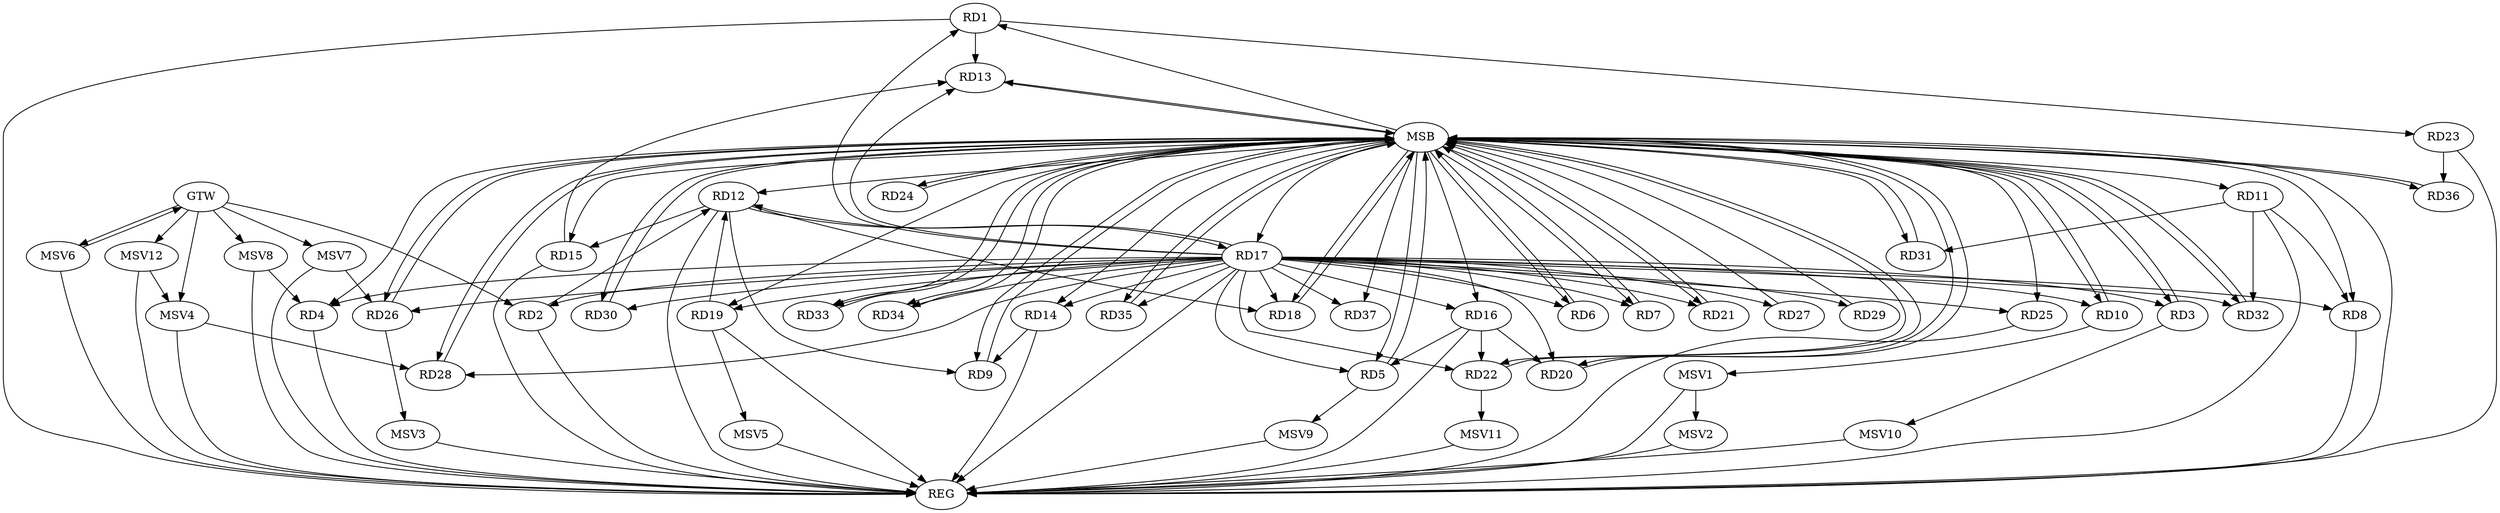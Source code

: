 strict digraph G {
  RD1 [ label="RD1" ];
  RD2 [ label="RD2" ];
  RD3 [ label="RD3" ];
  RD4 [ label="RD4" ];
  RD5 [ label="RD5" ];
  RD6 [ label="RD6" ];
  RD7 [ label="RD7" ];
  RD8 [ label="RD8" ];
  RD9 [ label="RD9" ];
  RD10 [ label="RD10" ];
  RD11 [ label="RD11" ];
  RD12 [ label="RD12" ];
  RD13 [ label="RD13" ];
  RD14 [ label="RD14" ];
  RD15 [ label="RD15" ];
  RD16 [ label="RD16" ];
  RD17 [ label="RD17" ];
  RD18 [ label="RD18" ];
  RD19 [ label="RD19" ];
  RD20 [ label="RD20" ];
  RD21 [ label="RD21" ];
  RD22 [ label="RD22" ];
  RD23 [ label="RD23" ];
  RD24 [ label="RD24" ];
  RD25 [ label="RD25" ];
  RD26 [ label="RD26" ];
  RD27 [ label="RD27" ];
  RD28 [ label="RD28" ];
  RD29 [ label="RD29" ];
  RD30 [ label="RD30" ];
  RD31 [ label="RD31" ];
  RD32 [ label="RD32" ];
  RD33 [ label="RD33" ];
  RD34 [ label="RD34" ];
  RD35 [ label="RD35" ];
  RD36 [ label="RD36" ];
  RD37 [ label="RD37" ];
  GTW [ label="GTW" ];
  REG [ label="REG" ];
  MSB [ label="MSB" ];
  MSV1 [ label="MSV1" ];
  MSV2 [ label="MSV2" ];
  MSV3 [ label="MSV3" ];
  MSV4 [ label="MSV4" ];
  MSV5 [ label="MSV5" ];
  MSV6 [ label="MSV6" ];
  MSV7 [ label="MSV7" ];
  MSV8 [ label="MSV8" ];
  MSV9 [ label="MSV9" ];
  MSV10 [ label="MSV10" ];
  MSV11 [ label="MSV11" ];
  MSV12 [ label="MSV12" ];
  RD1 -> RD13;
  RD1 -> RD23;
  RD2 -> RD12;
  RD16 -> RD5;
  RD17 -> RD5;
  RD11 -> RD8;
  RD17 -> RD8;
  RD12 -> RD9;
  RD14 -> RD9;
  RD11 -> RD31;
  RD11 -> RD32;
  RD12 -> RD15;
  RD12 -> RD17;
  RD17 -> RD12;
  RD12 -> RD18;
  RD19 -> RD12;
  RD15 -> RD13;
  RD16 -> RD20;
  RD16 -> RD22;
  RD17 -> RD18;
  RD17 -> RD22;
  RD17 -> RD35;
  RD23 -> RD36;
  GTW -> RD2;
  RD1 -> REG;
  RD2 -> REG;
  RD4 -> REG;
  RD8 -> REG;
  RD11 -> REG;
  RD12 -> REG;
  RD14 -> REG;
  RD15 -> REG;
  RD16 -> REG;
  RD17 -> REG;
  RD19 -> REG;
  RD23 -> REG;
  RD25 -> REG;
  RD3 -> MSB;
  MSB -> RD6;
  MSB -> RD10;
  MSB -> RD11;
  MSB -> RD14;
  MSB -> RD34;
  MSB -> REG;
  RD5 -> MSB;
  MSB -> RD8;
  MSB -> RD21;
  MSB -> RD30;
  MSB -> RD32;
  RD6 -> MSB;
  MSB -> RD4;
  RD7 -> MSB;
  RD9 -> MSB;
  RD10 -> MSB;
  MSB -> RD35;
  RD13 -> MSB;
  MSB -> RD7;
  MSB -> RD9;
  MSB -> RD16;
  MSB -> RD18;
  MSB -> RD19;
  MSB -> RD25;
  MSB -> RD33;
  MSB -> RD36;
  MSB -> RD37;
  RD18 -> MSB;
  MSB -> RD1;
  MSB -> RD26;
  RD20 -> MSB;
  MSB -> RD12;
  MSB -> RD13;
  RD21 -> MSB;
  MSB -> RD5;
  MSB -> RD22;
  RD22 -> MSB;
  RD24 -> MSB;
  RD26 -> MSB;
  RD27 -> MSB;
  RD28 -> MSB;
  MSB -> RD3;
  MSB -> RD17;
  RD29 -> MSB;
  RD30 -> MSB;
  RD31 -> MSB;
  MSB -> RD15;
  RD32 -> MSB;
  RD33 -> MSB;
  RD34 -> MSB;
  RD35 -> MSB;
  MSB -> RD20;
  MSB -> RD28;
  RD36 -> MSB;
  MSB -> RD24;
  MSB -> RD31;
  RD17 -> RD27;
  RD17 -> RD20;
  RD17 -> RD14;
  RD17 -> RD33;
  RD17 -> RD4;
  RD17 -> RD26;
  RD17 -> RD30;
  RD17 -> RD7;
  RD17 -> RD29;
  RD17 -> RD1;
  RD17 -> RD6;
  RD17 -> RD13;
  RD17 -> RD25;
  RD17 -> RD3;
  RD17 -> RD2;
  RD17 -> RD28;
  RD17 -> RD32;
  RD17 -> RD16;
  RD17 -> RD37;
  RD17 -> RD10;
  RD17 -> RD34;
  RD17 -> RD19;
  RD17 -> RD21;
  RD10 -> MSV1;
  MSV1 -> REG;
  MSV1 -> MSV2;
  MSV2 -> REG;
  RD26 -> MSV3;
  MSV3 -> REG;
  MSV4 -> RD28;
  GTW -> MSV4;
  MSV4 -> REG;
  RD19 -> MSV5;
  MSV5 -> REG;
  MSV6 -> GTW;
  GTW -> MSV6;
  MSV6 -> REG;
  MSV7 -> RD26;
  GTW -> MSV7;
  MSV7 -> REG;
  MSV8 -> RD4;
  GTW -> MSV8;
  MSV8 -> REG;
  RD5 -> MSV9;
  MSV9 -> REG;
  RD3 -> MSV10;
  MSV10 -> REG;
  RD22 -> MSV11;
  MSV11 -> REG;
  MSV12 -> MSV4;
  GTW -> MSV12;
  MSV12 -> REG;
}
